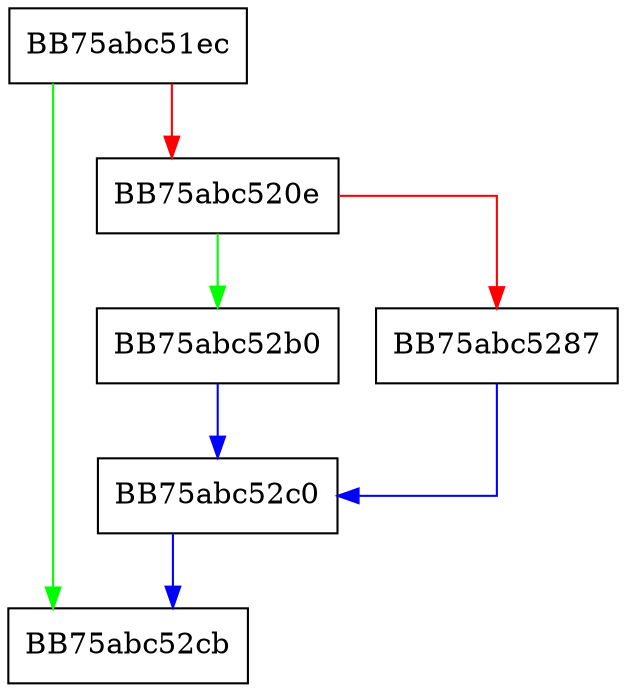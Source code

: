 digraph eIL_shld64 {
  node [shape="box"];
  graph [splines=ortho];
  BB75abc51ec -> BB75abc52cb [color="green"];
  BB75abc51ec -> BB75abc520e [color="red"];
  BB75abc520e -> BB75abc52b0 [color="green"];
  BB75abc520e -> BB75abc5287 [color="red"];
  BB75abc5287 -> BB75abc52c0 [color="blue"];
  BB75abc52b0 -> BB75abc52c0 [color="blue"];
  BB75abc52c0 -> BB75abc52cb [color="blue"];
}
